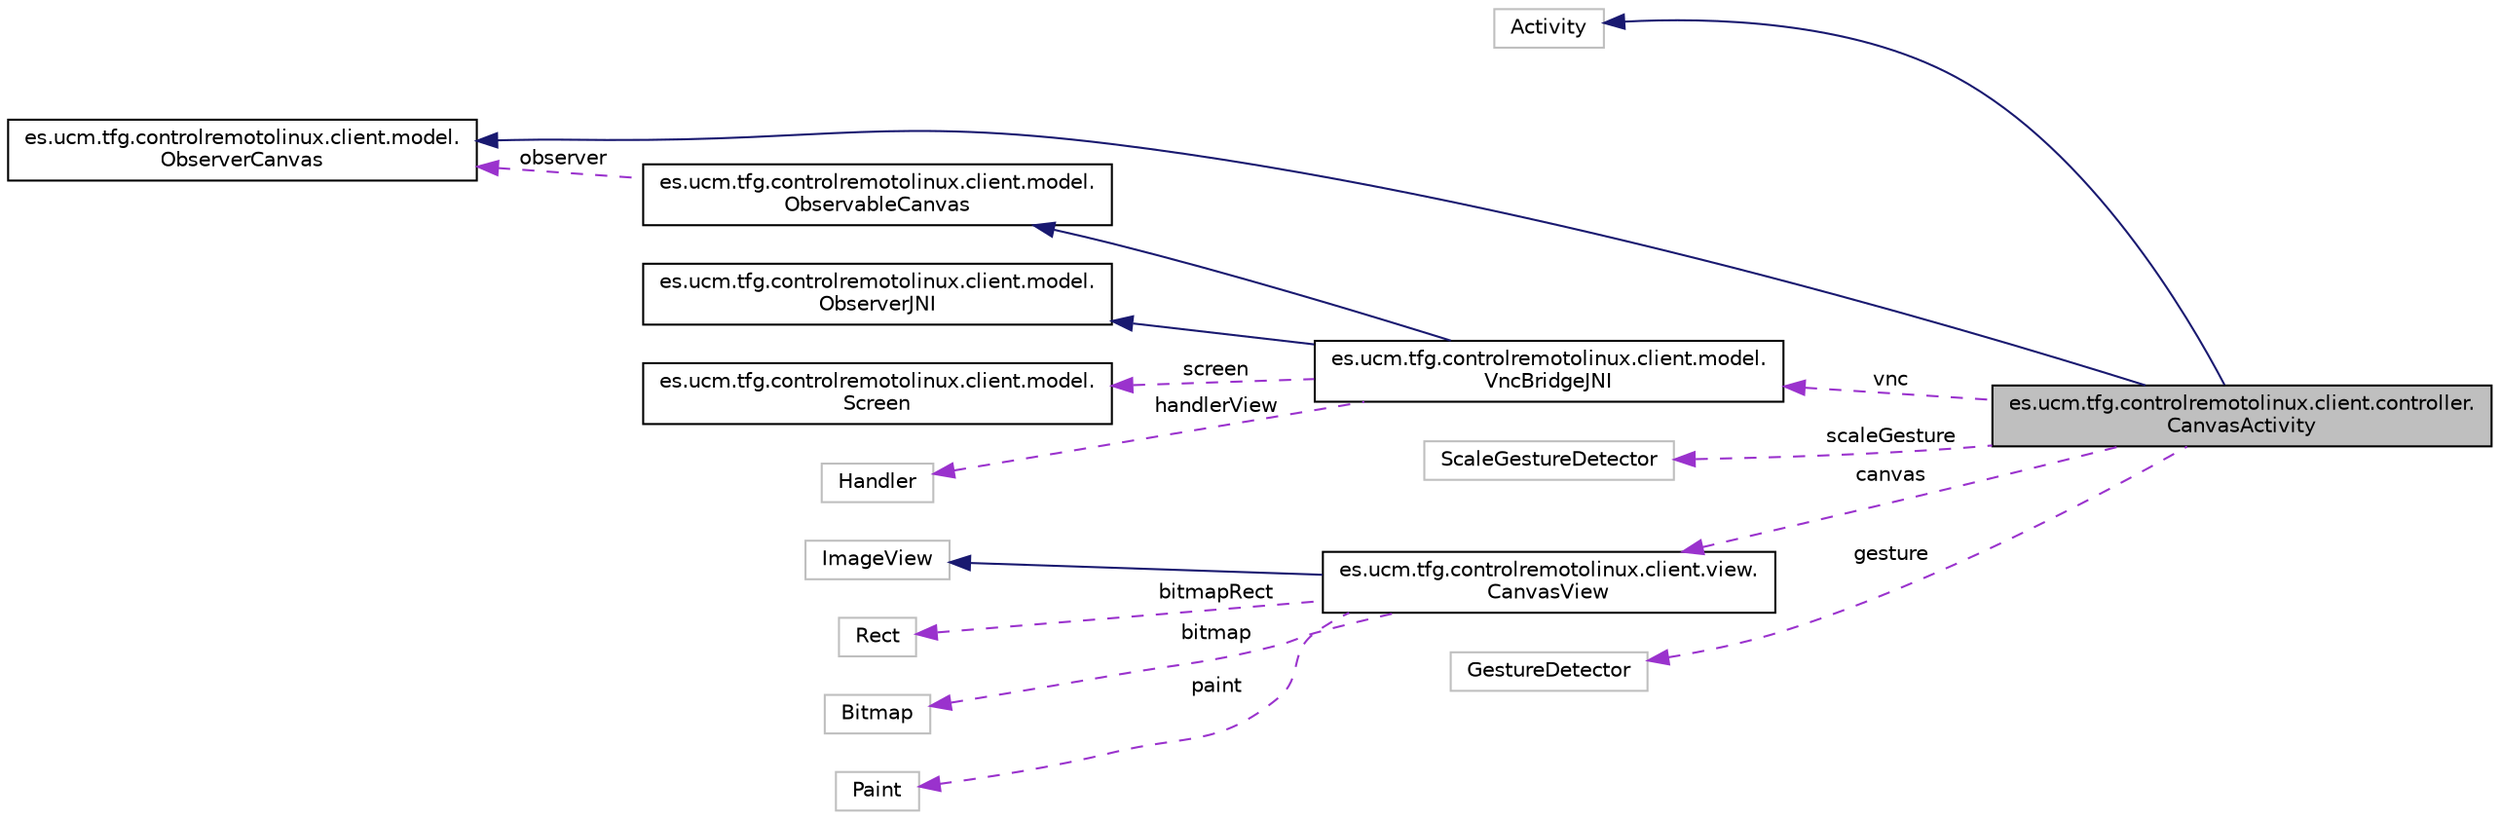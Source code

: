 digraph "es.ucm.tfg.controlremotolinux.client.controller.CanvasActivity"
{
  edge [fontname="Helvetica",fontsize="10",labelfontname="Helvetica",labelfontsize="10"];
  node [fontname="Helvetica",fontsize="10",shape=record];
  rankdir="LR";
  Node1 [label="es.ucm.tfg.controlremotolinux.client.controller.\lCanvasActivity",height=0.2,width=0.4,color="black", fillcolor="grey75", style="filled" fontcolor="black"];
  Node2 -> Node1 [dir="back",color="midnightblue",fontsize="10",style="solid"];
  Node2 [label="Activity",height=0.2,width=0.4,color="grey75", fillcolor="white", style="filled"];
  Node3 -> Node1 [dir="back",color="midnightblue",fontsize="10",style="solid"];
  Node3 [label="es.ucm.tfg.controlremotolinux.client.model.\lObserverCanvas",height=0.2,width=0.4,color="black", fillcolor="white", style="filled",URL="$interfacees_1_1ucm_1_1tfg_1_1controlremotolinux_1_1client_1_1model_1_1ObserverCanvas.html"];
  Node4 -> Node1 [dir="back",color="darkorchid3",fontsize="10",style="dashed",label=" scaleGesture" ];
  Node4 [label="ScaleGestureDetector",height=0.2,width=0.4,color="grey75", fillcolor="white", style="filled"];
  Node5 -> Node1 [dir="back",color="darkorchid3",fontsize="10",style="dashed",label=" canvas" ];
  Node5 [label="es.ucm.tfg.controlremotolinux.client.view.\lCanvasView",height=0.2,width=0.4,color="black", fillcolor="white", style="filled",URL="$classes_1_1ucm_1_1tfg_1_1controlremotolinux_1_1client_1_1view_1_1CanvasView.html"];
  Node6 -> Node5 [dir="back",color="midnightblue",fontsize="10",style="solid"];
  Node6 [label="ImageView",height=0.2,width=0.4,color="grey75", fillcolor="white", style="filled"];
  Node7 -> Node5 [dir="back",color="darkorchid3",fontsize="10",style="dashed",label=" bitmapRect" ];
  Node7 [label="Rect",height=0.2,width=0.4,color="grey75", fillcolor="white", style="filled"];
  Node8 -> Node5 [dir="back",color="darkorchid3",fontsize="10",style="dashed",label=" bitmap" ];
  Node8 [label="Bitmap",height=0.2,width=0.4,color="grey75", fillcolor="white", style="filled"];
  Node9 -> Node5 [dir="back",color="darkorchid3",fontsize="10",style="dashed",label=" paint" ];
  Node9 [label="Paint",height=0.2,width=0.4,color="grey75", fillcolor="white", style="filled"];
  Node10 -> Node1 [dir="back",color="darkorchid3",fontsize="10",style="dashed",label=" gesture" ];
  Node10 [label="GestureDetector",height=0.2,width=0.4,color="grey75", fillcolor="white", style="filled"];
  Node11 -> Node1 [dir="back",color="darkorchid3",fontsize="10",style="dashed",label=" vnc" ];
  Node11 [label="es.ucm.tfg.controlremotolinux.client.model.\lVncBridgeJNI",height=0.2,width=0.4,color="black", fillcolor="white", style="filled",URL="$classes_1_1ucm_1_1tfg_1_1controlremotolinux_1_1client_1_1model_1_1VncBridgeJNI.html"];
  Node12 -> Node11 [dir="back",color="midnightblue",fontsize="10",style="solid"];
  Node12 [label="es.ucm.tfg.controlremotolinux.client.model.\lObservableCanvas",height=0.2,width=0.4,color="black", fillcolor="white", style="filled",URL="$classes_1_1ucm_1_1tfg_1_1controlremotolinux_1_1client_1_1model_1_1ObservableCanvas.html"];
  Node3 -> Node12 [dir="back",color="darkorchid3",fontsize="10",style="dashed",label=" observer" ];
  Node13 -> Node11 [dir="back",color="midnightblue",fontsize="10",style="solid"];
  Node13 [label="es.ucm.tfg.controlremotolinux.client.model.\lObserverJNI",height=0.2,width=0.4,color="black", fillcolor="white", style="filled",URL="$interfacees_1_1ucm_1_1tfg_1_1controlremotolinux_1_1client_1_1model_1_1ObserverJNI.html"];
  Node14 -> Node11 [dir="back",color="darkorchid3",fontsize="10",style="dashed",label=" screen" ];
  Node14 [label="es.ucm.tfg.controlremotolinux.client.model.\lScreen",height=0.2,width=0.4,color="black", fillcolor="white", style="filled",URL="$classes_1_1ucm_1_1tfg_1_1controlremotolinux_1_1client_1_1model_1_1Screen.html"];
  Node15 -> Node11 [dir="back",color="darkorchid3",fontsize="10",style="dashed",label=" handlerView" ];
  Node15 [label="Handler",height=0.2,width=0.4,color="grey75", fillcolor="white", style="filled"];
}
